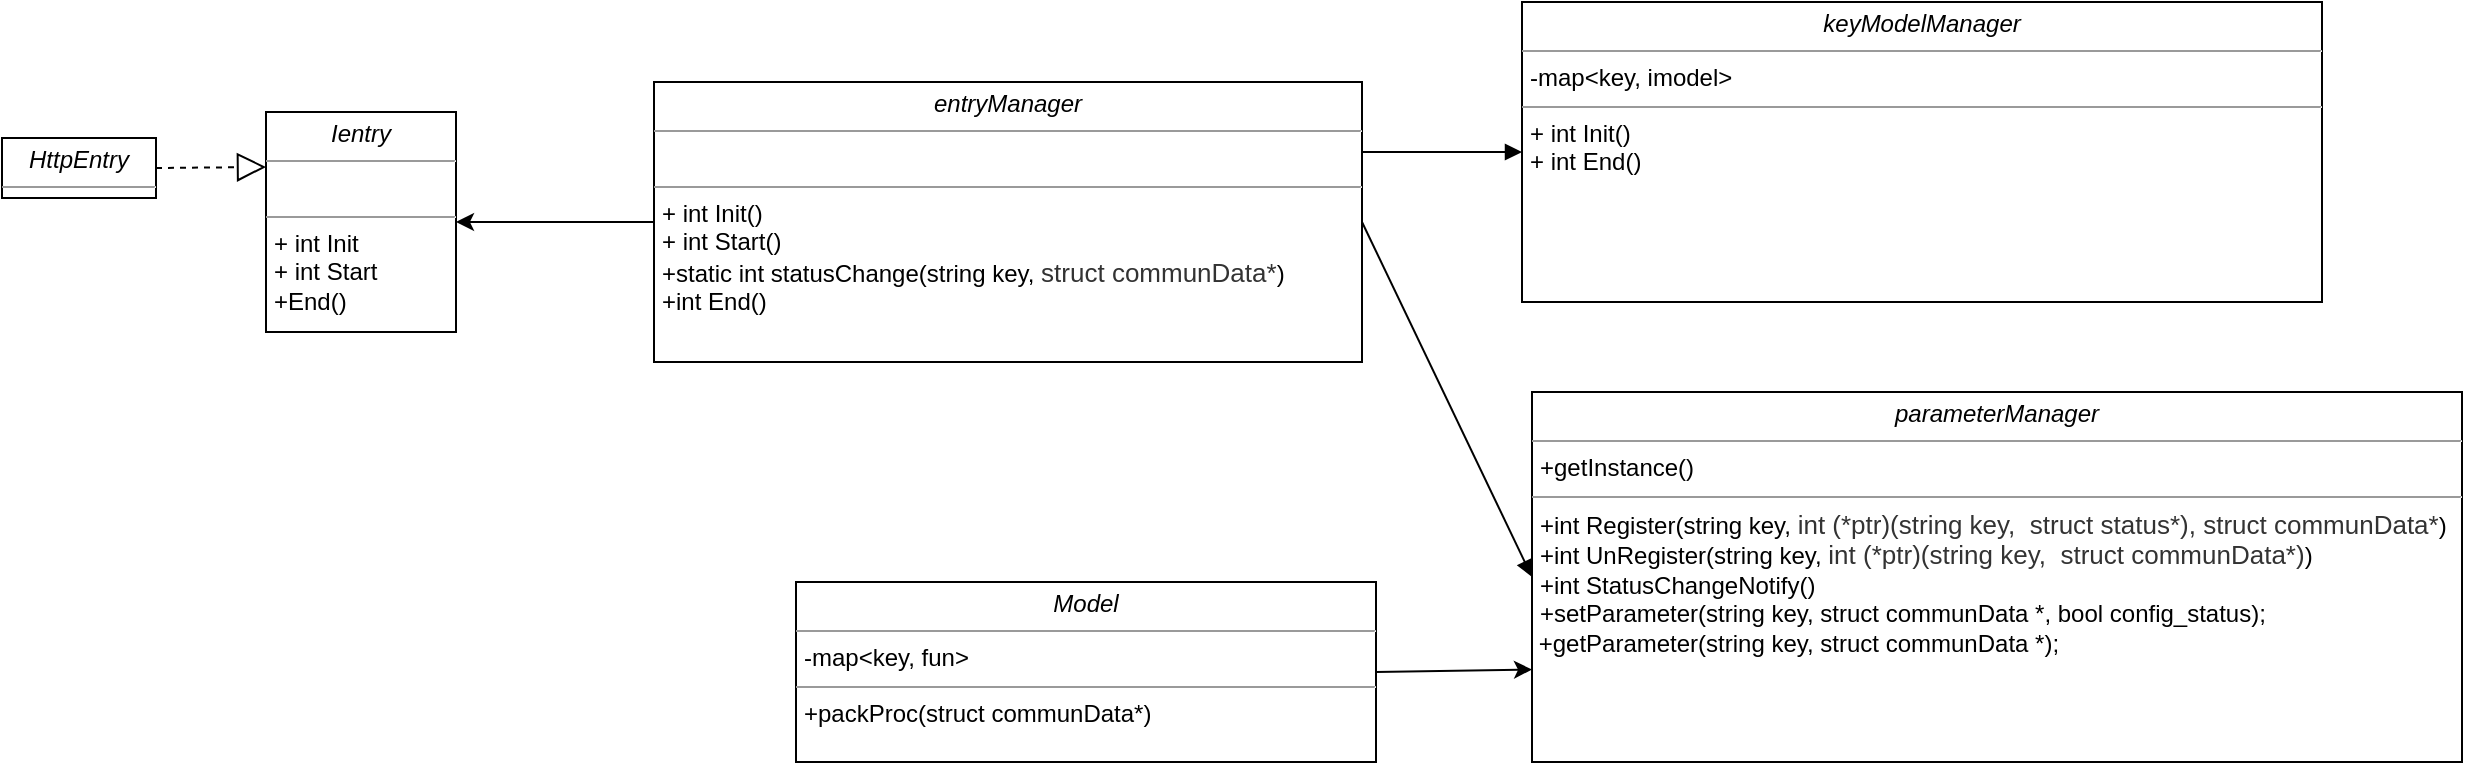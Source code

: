 <mxfile version="11.0.1" type="github"><diagram name="Page-1" id="c4acf3e9-155e-7222-9cf6-157b1a14988f"><mxGraphModel dx="1381" dy="771" grid="1" gridSize="10" guides="1" tooltips="1" connect="1" arrows="1" fold="1" page="1" pageScale="1" pageWidth="850" pageHeight="1100" background="#ffffff" math="0" shadow="0"><root><mxCell id="0"/><mxCell id="1" parent="0"/><mxCell id="OziMw-vRDMhJo8tHJkSu-6" value="&lt;p style=&quot;margin: 4px 0px 0px ; text-align: center&quot;&gt;&lt;i style=&quot;white-space: normal&quot;&gt;&lt;span style=&quot;white-space: nowrap&quot;&gt;parameterManager&lt;/span&gt;&lt;/i&gt;&lt;br&gt;&lt;/p&gt;&lt;hr size=&quot;1&quot;&gt;&lt;p style=&quot;margin: 0px ; margin-left: 4px&quot;&gt;+getInstance()&lt;/p&gt;&lt;hr size=&quot;1&quot;&gt;&lt;p style=&quot;margin: 0px ; margin-left: 4px&quot;&gt;+int Register(string key,&amp;nbsp;&lt;span style=&quot;color: rgb(51 , 51 , 51) ; font-family: &amp;#34;arial&amp;#34; , &amp;#34;pingfang sc&amp;#34; , &amp;#34;stheiti&amp;#34; , &amp;#34;simsun&amp;#34; , sans-serif ; font-size: 13px ; white-space: normal ; background-color: rgb(255 , 255 , 255)&quot;&gt;int (*ptr)(string key,&amp;nbsp; struct status*), struct communData*&lt;/span&gt;)&lt;/p&gt;&lt;p style=&quot;margin: 0px ; margin-left: 4px&quot;&gt;+int UnRegister(string key,&amp;nbsp;&lt;span style=&quot;color: rgb(51 , 51 , 51) ; font-family: &amp;#34;arial&amp;#34; , &amp;#34;pingfang sc&amp;#34; , &amp;#34;stheiti&amp;#34; , &amp;#34;simsun&amp;#34; , sans-serif ; font-size: 13px ; white-space: normal ; background-color: rgb(255 , 255 , 255)&quot;&gt;int (*ptr)(string key,&amp;nbsp; struct communData*)&lt;/span&gt;)&lt;br&gt;&lt;/p&gt;&lt;p style=&quot;margin: 0px ; margin-left: 4px&quot;&gt;+int StatusChangeNotify()&lt;/p&gt;&lt;p style=&quot;margin: 0px ; margin-left: 4px&quot;&gt;+setParameter(string key, struct communData *, bool config_status);&lt;/p&gt;&amp;nbsp;+getParameter(string key, struct communData *);&lt;br&gt;&lt;i style=&quot;text-align: center ; white-space: normal&quot;&gt;&lt;span style=&quot;white-space: nowrap&quot;&gt;&lt;br&gt;&lt;/span&gt;&lt;/i&gt;" style="verticalAlign=top;align=left;overflow=fill;fontSize=12;fontFamily=Helvetica;html=1;rounded=0;shadow=0;comic=0;labelBackgroundColor=none;strokeColor=#000000;strokeWidth=1;fillColor=#ffffff;" parent="1" vertex="1"><mxGeometry x="775" y="215" width="465" height="185" as="geometry"/></mxCell><mxCell id="R5CFJRsWxO-pbgam1DWf-1" value="&lt;p style=&quot;margin: 0px ; margin-top: 4px ; text-align: center&quot;&gt;&lt;i&gt;Ientry&lt;/i&gt;&lt;/p&gt;&lt;hr size=&quot;1&quot;&gt;&lt;p style=&quot;margin: 0px ; margin-left: 4px&quot;&gt;&lt;br&gt;&lt;/p&gt;&lt;hr size=&quot;1&quot;&gt;&lt;p style=&quot;margin: 0px ; margin-left: 4px&quot;&gt;+ int Init&lt;br&gt;+ int Start&lt;/p&gt;&lt;p style=&quot;margin: 0px ; margin-left: 4px&quot;&gt;+End()&lt;/p&gt;" style="verticalAlign=top;align=left;overflow=fill;fontSize=12;fontFamily=Helvetica;html=1;rounded=0;shadow=0;comic=0;labelBackgroundColor=none;strokeColor=#000000;strokeWidth=1;fillColor=#ffffff;" parent="1" vertex="1"><mxGeometry x="142" y="75" width="95" height="110" as="geometry"/></mxCell><mxCell id="R5CFJRsWxO-pbgam1DWf-2" value="&lt;p style=&quot;margin: 0px ; margin-top: 4px ; text-align: center&quot;&gt;&lt;i&gt;HttpEntry&lt;/i&gt;&lt;/p&gt;&lt;hr size=&quot;1&quot;&gt;&lt;p style=&quot;margin: 0px ; margin-left: 4px&quot;&gt;&lt;br&gt;&lt;/p&gt;&lt;hr size=&quot;1&quot;&gt;&lt;p style=&quot;margin: 0px ; margin-left: 4px&quot;&gt;&lt;br&gt;&lt;/p&gt;" style="verticalAlign=top;align=left;overflow=fill;fontSize=12;fontFamily=Helvetica;html=1;rounded=0;shadow=0;comic=0;labelBackgroundColor=none;strokeColor=#000000;strokeWidth=1;fillColor=#ffffff;" parent="1" vertex="1"><mxGeometry x="10" y="88" width="77" height="30" as="geometry"/></mxCell><mxCell id="R5CFJRsWxO-pbgam1DWf-3" value="" style="endArrow=block;dashed=1;endFill=0;endSize=12;html=1;entryX=0;entryY=0.25;entryDx=0;entryDy=0;exitX=1;exitY=0.5;exitDx=0;exitDy=0;" parent="1" source="R5CFJRsWxO-pbgam1DWf-2" target="R5CFJRsWxO-pbgam1DWf-1" edge="1"><mxGeometry width="160" relative="1" as="geometry"><mxPoint x="80" y="201" as="sourcePoint"/><mxPoint x="240" y="201" as="targetPoint"/></mxGeometry></mxCell><mxCell id="R5CFJRsWxO-pbgam1DWf-5" value="" style="html=1;verticalAlign=bottom;endArrow=block;entryX=0;entryY=0.5;entryDx=0;entryDy=0;exitX=1;exitY=0.5;exitDx=0;exitDy=0;" parent="1" source="R5CFJRsWxO-pbgam1DWf-6" target="OziMw-vRDMhJo8tHJkSu-6" edge="1"><mxGeometry width="80" relative="1" as="geometry"><mxPoint x="547" y="151" as="sourcePoint"/><mxPoint x="597" y="116" as="targetPoint"/></mxGeometry></mxCell><mxCell id="R5CFJRsWxO-pbgam1DWf-7" style="edgeStyle=orthogonalEdgeStyle;rounded=0;orthogonalLoop=1;jettySize=auto;html=1;exitX=0;exitY=0.5;exitDx=0;exitDy=0;entryX=1;entryY=0.5;entryDx=0;entryDy=0;" parent="1" source="R5CFJRsWxO-pbgam1DWf-6" target="R5CFJRsWxO-pbgam1DWf-1" edge="1"><mxGeometry relative="1" as="geometry"/></mxCell><mxCell id="R5CFJRsWxO-pbgam1DWf-6" value="&lt;p style=&quot;margin: 0px ; margin-top: 4px ; text-align: center&quot;&gt;&lt;i&gt;entryManager&lt;/i&gt;&lt;/p&gt;&lt;hr size=&quot;1&quot;&gt;&lt;p style=&quot;margin: 0px ; margin-left: 4px&quot;&gt;&lt;br&gt;&lt;/p&gt;&lt;hr size=&quot;1&quot;&gt;&lt;p style=&quot;margin: 0px ; margin-left: 4px&quot;&gt;+ int Init()&lt;br&gt;+ int Start()&lt;/p&gt;&lt;p style=&quot;margin: 0px ; margin-left: 4px&quot;&gt;+static int statusChange(string key,&amp;nbsp;&lt;span style=&quot;color: rgb(51 , 51 , 51) ; font-family: &amp;#34;arial&amp;#34; , &amp;#34;pingfang sc&amp;#34; , &amp;#34;stheiti&amp;#34; , &amp;#34;simsun&amp;#34; , sans-serif ; font-size: 13px ; white-space: normal ; background-color: rgb(255 , 255 , 255)&quot;&gt;struct communData*&lt;/span&gt;)&lt;/p&gt;&lt;p style=&quot;margin: 0px ; margin-left: 4px&quot;&gt;+int End()&lt;/p&gt;" style="verticalAlign=top;align=left;overflow=fill;fontSize=12;fontFamily=Helvetica;html=1;rounded=0;shadow=0;comic=0;labelBackgroundColor=none;strokeColor=#000000;strokeWidth=1;fillColor=#ffffff;" parent="1" vertex="1"><mxGeometry x="336" y="60" width="354" height="140" as="geometry"/></mxCell><mxCell id="X5Nl774Sj2NLIS8mtoIW-9" value="&lt;p style=&quot;margin: 0px ; margin-top: 4px ; text-align: center&quot;&gt;&lt;i&gt;keyModelManager&lt;/i&gt;&lt;/p&gt;&lt;hr size=&quot;1&quot;&gt;&lt;p style=&quot;margin: 0px ; margin-left: 4px&quot;&gt;-map&amp;lt;key, imodel&amp;gt;&lt;/p&gt;&lt;hr size=&quot;1&quot;&gt;&lt;p style=&quot;margin: 0px ; margin-left: 4px&quot;&gt;+ int Init()&lt;br&gt;+ int End()&lt;/p&gt;&lt;p style=&quot;margin: 0px ; margin-left: 4px&quot;&gt;&lt;br&gt;&lt;/p&gt;" style="verticalAlign=top;align=left;overflow=fill;fontSize=12;fontFamily=Helvetica;html=1;rounded=0;shadow=0;comic=0;labelBackgroundColor=none;strokeColor=#000000;strokeWidth=1;fillColor=#ffffff;" vertex="1" parent="1"><mxGeometry x="770" y="20" width="400" height="150" as="geometry"/></mxCell><mxCell id="X5Nl774Sj2NLIS8mtoIW-10" value="" style="html=1;verticalAlign=bottom;endArrow=block;entryX=0;entryY=0.5;entryDx=0;entryDy=0;exitX=1;exitY=0.25;exitDx=0;exitDy=0;" edge="1" parent="1" source="R5CFJRsWxO-pbgam1DWf-6" target="X5Nl774Sj2NLIS8mtoIW-9"><mxGeometry width="80" relative="1" as="geometry"><mxPoint x="582" y="350" as="sourcePoint"/><mxPoint x="597" y="365" as="targetPoint"/></mxGeometry></mxCell><mxCell id="X5Nl774Sj2NLIS8mtoIW-14" style="rounded=0;orthogonalLoop=1;jettySize=auto;html=1;exitX=1;exitY=0.5;exitDx=0;exitDy=0;entryX=0;entryY=0.75;entryDx=0;entryDy=0;" edge="1" parent="1" source="X5Nl774Sj2NLIS8mtoIW-13" target="OziMw-vRDMhJo8tHJkSu-6"><mxGeometry relative="1" as="geometry"/></mxCell><mxCell id="X5Nl774Sj2NLIS8mtoIW-13" value="&lt;p style=&quot;margin: 0px ; margin-top: 4px ; text-align: center&quot;&gt;&lt;i&gt;Model&lt;/i&gt;&lt;/p&gt;&lt;hr size=&quot;1&quot;&gt;&lt;p style=&quot;margin: 0px ; margin-left: 4px&quot;&gt;-map&amp;lt;key, fun&amp;gt;&lt;br&gt;&lt;/p&gt;&lt;hr size=&quot;1&quot;&gt;&lt;p style=&quot;margin: 0px ; margin-left: 4px&quot;&gt;+packProc(struct communData*)&lt;/p&gt;" style="verticalAlign=top;align=left;overflow=fill;fontSize=12;fontFamily=Helvetica;html=1;rounded=0;shadow=0;comic=0;labelBackgroundColor=none;strokeColor=#000000;strokeWidth=1;fillColor=#ffffff;" vertex="1" parent="1"><mxGeometry x="407" y="310" width="290" height="90" as="geometry"/></mxCell></root></mxGraphModel></diagram></mxfile>